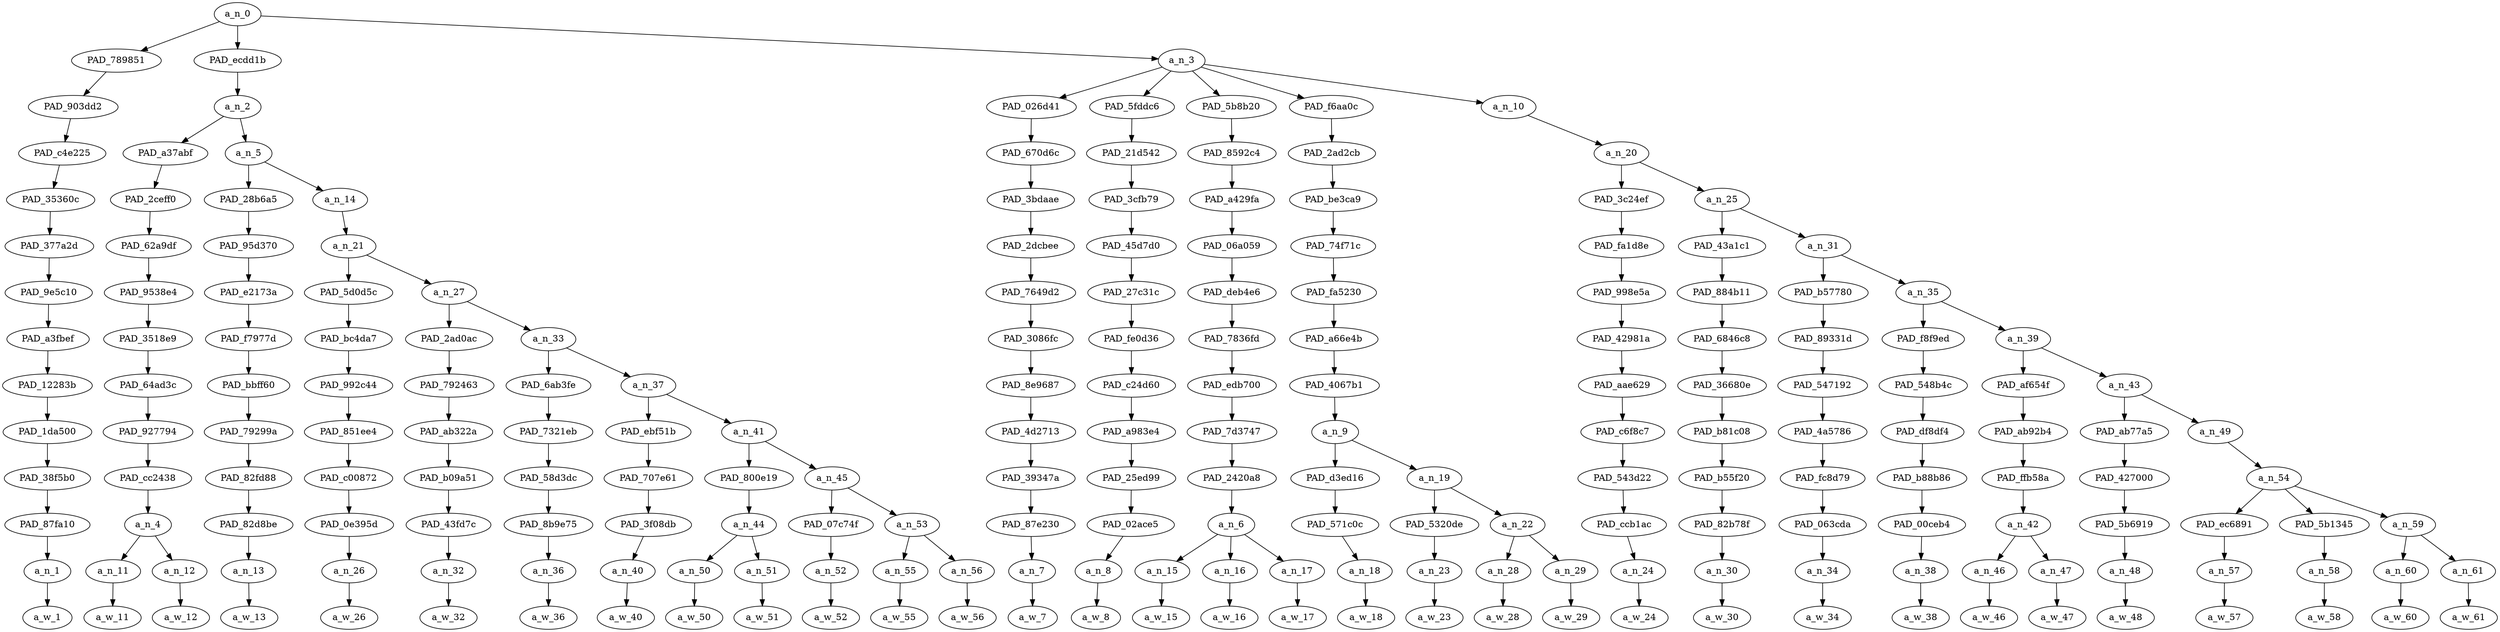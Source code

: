 strict digraph "" {
	a_n_0	[div_dir=1,
		index=0,
		level=13,
		pos="6.864887152777778,13!",
		text_span="[0, 1, 2, 3, 4, 5, 6, 7, 8, 9, 10, 11, 12, 13, 14, 15, 16, 17, 18, 19, 20, 21, 22, 23, 24, 25, 26, 27, 28, 29, 30, 31, 32]",
		value=0.99999999];
	PAD_789851	[div_dir=1,
		index=0,
		level=12,
		pos="0.0,12!",
		text_span="[0]",
		value=0.03699034];
	a_n_0 -> PAD_789851;
	PAD_ecdd1b	[div_dir=1,
		index=1,
		level=12,
		pos="2.759765625,12!",
		text_span="[1, 2, 3, 4, 5, 6, 7, 8, 9, 10, 11, 12]",
		value=0.41214716];
	a_n_0 -> PAD_ecdd1b;
	a_n_3	[div_dir=1,
		index=2,
		level=12,
		pos="17.834895833333334,12!",
		text_span="[13, 14, 15, 16, 17, 18, 19, 20, 21, 22, 23, 24, 25, 26, 27, 28, 29, 30, 31, 32]",
		value=0.55008433];
	a_n_0 -> a_n_3;
	PAD_903dd2	[div_dir=1,
		index=0,
		level=11,
		pos="0.0,11!",
		text_span="[0]",
		value=0.03699034];
	PAD_789851 -> PAD_903dd2;
	PAD_c4e225	[div_dir=1,
		index=0,
		level=10,
		pos="0.0,10!",
		text_span="[0]",
		value=0.03699034];
	PAD_903dd2 -> PAD_c4e225;
	PAD_35360c	[div_dir=1,
		index=0,
		level=9,
		pos="0.0,9!",
		text_span="[0]",
		value=0.03699034];
	PAD_c4e225 -> PAD_35360c;
	PAD_377a2d	[div_dir=1,
		index=0,
		level=8,
		pos="0.0,8!",
		text_span="[0]",
		value=0.03699034];
	PAD_35360c -> PAD_377a2d;
	PAD_9e5c10	[div_dir=1,
		index=0,
		level=7,
		pos="0.0,7!",
		text_span="[0]",
		value=0.03699034];
	PAD_377a2d -> PAD_9e5c10;
	PAD_a3fbef	[div_dir=1,
		index=0,
		level=6,
		pos="0.0,6!",
		text_span="[0]",
		value=0.03699034];
	PAD_9e5c10 -> PAD_a3fbef;
	PAD_12283b	[div_dir=1,
		index=0,
		level=5,
		pos="0.0,5!",
		text_span="[0]",
		value=0.03699034];
	PAD_a3fbef -> PAD_12283b;
	PAD_1da500	[div_dir=1,
		index=0,
		level=4,
		pos="0.0,4!",
		text_span="[0]",
		value=0.03699034];
	PAD_12283b -> PAD_1da500;
	PAD_38f5b0	[div_dir=1,
		index=0,
		level=3,
		pos="0.0,3!",
		text_span="[0]",
		value=0.03699034];
	PAD_1da500 -> PAD_38f5b0;
	PAD_87fa10	[div_dir=1,
		index=0,
		level=2,
		pos="0.0,2!",
		text_span="[0]",
		value=0.03699034];
	PAD_38f5b0 -> PAD_87fa10;
	a_n_1	[div_dir=1,
		index=0,
		level=1,
		pos="0.0,1!",
		text_span="[0]",
		value=0.03699034];
	PAD_87fa10 -> a_n_1;
	a_w_1	[div_dir=0,
		index=0,
		level=0,
		pos="0,0!",
		text_span="[0]",
		value=oh];
	a_n_1 -> a_w_1;
	a_n_2	[div_dir=1,
		index=1,
		level=11,
		pos="2.759765625,11!",
		text_span="[1, 2, 3, 4, 5, 6, 7, 8, 9, 10, 11, 12]",
		value=0.41214716];
	PAD_ecdd1b -> a_n_2;
	PAD_a37abf	[div_dir=1,
		index=1,
		level=10,
		pos="1.5,10!",
		text_span="[1, 2]",
		value=0.06225940];
	a_n_2 -> PAD_a37abf;
	a_n_5	[div_dir=1,
		index=2,
		level=10,
		pos="4.01953125,10!",
		text_span="[3, 4, 5, 6, 7, 8, 9, 10, 11, 12]",
		value=0.34910985];
	a_n_2 -> a_n_5;
	PAD_2ceff0	[div_dir=1,
		index=1,
		level=9,
		pos="1.5,9!",
		text_span="[1, 2]",
		value=0.06225940];
	PAD_a37abf -> PAD_2ceff0;
	PAD_62a9df	[div_dir=1,
		index=1,
		level=8,
		pos="1.5,8!",
		text_span="[1, 2]",
		value=0.06225940];
	PAD_2ceff0 -> PAD_62a9df;
	PAD_9538e4	[div_dir=1,
		index=1,
		level=7,
		pos="1.5,7!",
		text_span="[1, 2]",
		value=0.06225940];
	PAD_62a9df -> PAD_9538e4;
	PAD_3518e9	[div_dir=1,
		index=1,
		level=6,
		pos="1.5,6!",
		text_span="[1, 2]",
		value=0.06225940];
	PAD_9538e4 -> PAD_3518e9;
	PAD_64ad3c	[div_dir=1,
		index=1,
		level=5,
		pos="1.5,5!",
		text_span="[1, 2]",
		value=0.06225940];
	PAD_3518e9 -> PAD_64ad3c;
	PAD_927794	[div_dir=1,
		index=1,
		level=4,
		pos="1.5,4!",
		text_span="[1, 2]",
		value=0.06225940];
	PAD_64ad3c -> PAD_927794;
	PAD_cc2438	[div_dir=1,
		index=1,
		level=3,
		pos="1.5,3!",
		text_span="[1, 2]",
		value=0.06225940];
	PAD_927794 -> PAD_cc2438;
	a_n_4	[div_dir=1,
		index=1,
		level=2,
		pos="1.5,2!",
		text_span="[1, 2]",
		value=0.06225940];
	PAD_cc2438 -> a_n_4;
	a_n_11	[div_dir=1,
		index=1,
		level=1,
		pos="1.0,1!",
		text_span="[1]",
		value=0.02533791];
	a_n_4 -> a_n_11;
	a_n_12	[div_dir=1,
		index=2,
		level=1,
		pos="2.0,1!",
		text_span="[2]",
		value=0.03654070];
	a_n_4 -> a_n_12;
	a_w_11	[div_dir=0,
		index=1,
		level=0,
		pos="1,0!",
		text_span="[1]",
		value=that];
	a_n_11 -> a_w_11;
	a_w_12	[div_dir=0,
		index=2,
		level=0,
		pos="2,0!",
		text_span="[2]",
		value=bitch];
	a_n_12 -> a_w_12;
	PAD_28b6a5	[div_dir=1,
		index=2,
		level=9,
		pos="3.0,9!",
		text_span="[3]",
		value=0.02304293];
	a_n_5 -> PAD_28b6a5;
	a_n_14	[div_dir=1,
		index=3,
		level=9,
		pos="5.0390625,9!",
		text_span="[4, 5, 6, 7, 8, 9, 10, 11, 12]",
		value=0.32538199];
	a_n_5 -> a_n_14;
	PAD_95d370	[div_dir=1,
		index=2,
		level=8,
		pos="3.0,8!",
		text_span="[3]",
		value=0.02304293];
	PAD_28b6a5 -> PAD_95d370;
	PAD_e2173a	[div_dir=1,
		index=2,
		level=7,
		pos="3.0,7!",
		text_span="[3]",
		value=0.02304293];
	PAD_95d370 -> PAD_e2173a;
	PAD_f7977d	[div_dir=1,
		index=2,
		level=6,
		pos="3.0,6!",
		text_span="[3]",
		value=0.02304293];
	PAD_e2173a -> PAD_f7977d;
	PAD_bbff60	[div_dir=1,
		index=2,
		level=5,
		pos="3.0,5!",
		text_span="[3]",
		value=0.02304293];
	PAD_f7977d -> PAD_bbff60;
	PAD_79299a	[div_dir=1,
		index=2,
		level=4,
		pos="3.0,4!",
		text_span="[3]",
		value=0.02304293];
	PAD_bbff60 -> PAD_79299a;
	PAD_82fd88	[div_dir=1,
		index=2,
		level=3,
		pos="3.0,3!",
		text_span="[3]",
		value=0.02304293];
	PAD_79299a -> PAD_82fd88;
	PAD_82d8be	[div_dir=1,
		index=2,
		level=2,
		pos="3.0,2!",
		text_span="[3]",
		value=0.02304293];
	PAD_82fd88 -> PAD_82d8be;
	a_n_13	[div_dir=1,
		index=3,
		level=1,
		pos="3.0,1!",
		text_span="[3]",
		value=0.02304293];
	PAD_82d8be -> a_n_13;
	a_w_13	[div_dir=0,
		index=3,
		level=0,
		pos="3,0!",
		text_span="[3]",
		value=needs];
	a_n_13 -> a_w_13;
	a_n_21	[div_dir=1,
		index=3,
		level=8,
		pos="5.0390625,8!",
		text_span="[4, 5, 6, 7, 8, 9, 10, 11, 12]",
		value=0.32468699];
	a_n_14 -> a_n_21;
	PAD_5d0d5c	[div_dir=1,
		index=3,
		level=7,
		pos="4.0,7!",
		text_span="[4]",
		value=0.01617866];
	a_n_21 -> PAD_5d0d5c;
	a_n_27	[div_dir=1,
		index=4,
		level=7,
		pos="6.078125,7!",
		text_span="[5, 6, 7, 8, 9, 10, 11, 12]",
		value=0.30781334];
	a_n_21 -> a_n_27;
	PAD_bc4da7	[div_dir=1,
		index=3,
		level=6,
		pos="4.0,6!",
		text_span="[4]",
		value=0.01617866];
	PAD_5d0d5c -> PAD_bc4da7;
	PAD_992c44	[div_dir=1,
		index=3,
		level=5,
		pos="4.0,5!",
		text_span="[4]",
		value=0.01617866];
	PAD_bc4da7 -> PAD_992c44;
	PAD_851ee4	[div_dir=1,
		index=3,
		level=4,
		pos="4.0,4!",
		text_span="[4]",
		value=0.01617866];
	PAD_992c44 -> PAD_851ee4;
	PAD_c00872	[div_dir=1,
		index=3,
		level=3,
		pos="4.0,3!",
		text_span="[4]",
		value=0.01617866];
	PAD_851ee4 -> PAD_c00872;
	PAD_0e395d	[div_dir=1,
		index=3,
		level=2,
		pos="4.0,2!",
		text_span="[4]",
		value=0.01617866];
	PAD_c00872 -> PAD_0e395d;
	a_n_26	[div_dir=1,
		index=4,
		level=1,
		pos="4.0,1!",
		text_span="[4]",
		value=0.01617866];
	PAD_0e395d -> a_n_26;
	a_w_26	[div_dir=0,
		index=4,
		level=0,
		pos="4,0!",
		text_span="[4]",
		value=to];
	a_n_26 -> a_w_26;
	PAD_2ad0ac	[div_dir=1,
		index=4,
		level=6,
		pos="5.0,6!",
		text_span="[5]",
		value=0.01666238];
	a_n_27 -> PAD_2ad0ac;
	a_n_33	[div_dir=1,
		index=5,
		level=6,
		pos="7.15625,6!",
		text_span="[6, 7, 8, 9, 10, 11, 12]",
		value=0.29042947];
	a_n_27 -> a_n_33;
	PAD_792463	[div_dir=1,
		index=4,
		level=5,
		pos="5.0,5!",
		text_span="[5]",
		value=0.01666238];
	PAD_2ad0ac -> PAD_792463;
	PAD_ab322a	[div_dir=1,
		index=4,
		level=4,
		pos="5.0,4!",
		text_span="[5]",
		value=0.01666238];
	PAD_792463 -> PAD_ab322a;
	PAD_b09a51	[div_dir=1,
		index=4,
		level=3,
		pos="5.0,3!",
		text_span="[5]",
		value=0.01666238];
	PAD_ab322a -> PAD_b09a51;
	PAD_43fd7c	[div_dir=1,
		index=4,
		level=2,
		pos="5.0,2!",
		text_span="[5]",
		value=0.01666238];
	PAD_b09a51 -> PAD_43fd7c;
	a_n_32	[div_dir=1,
		index=5,
		level=1,
		pos="5.0,1!",
		text_span="[5]",
		value=0.01666238];
	PAD_43fd7c -> a_n_32;
	a_w_32	[div_dir=0,
		index=5,
		level=0,
		pos="5,0!",
		text_span="[5]",
		value=be];
	a_n_32 -> a_w_32;
	PAD_6ab3fe	[div_dir=1,
		index=5,
		level=5,
		pos="6.0,5!",
		text_span="[6]",
		value=0.02291424];
	a_n_33 -> PAD_6ab3fe;
	a_n_37	[div_dir=1,
		index=6,
		level=5,
		pos="8.3125,5!",
		text_span="[7, 8, 9, 10, 11, 12]",
		value=0.26677985];
	a_n_33 -> a_n_37;
	PAD_7321eb	[div_dir=1,
		index=5,
		level=4,
		pos="6.0,4!",
		text_span="[6]",
		value=0.02291424];
	PAD_6ab3fe -> PAD_7321eb;
	PAD_58d3dc	[div_dir=1,
		index=5,
		level=3,
		pos="6.0,3!",
		text_span="[6]",
		value=0.02291424];
	PAD_7321eb -> PAD_58d3dc;
	PAD_8b9e75	[div_dir=1,
		index=5,
		level=2,
		pos="6.0,2!",
		text_span="[6]",
		value=0.02291424];
	PAD_58d3dc -> PAD_8b9e75;
	a_n_36	[div_dir=1,
		index=6,
		level=1,
		pos="6.0,1!",
		text_span="[6]",
		value=0.02291424];
	PAD_8b9e75 -> a_n_36;
	a_w_36	[div_dir=0,
		index=6,
		level=0,
		pos="6,0!",
		text_span="[6]",
		value=cornered];
	a_n_36 -> a_w_36;
	PAD_ebf51b	[div_dir=1,
		index=6,
		level=4,
		pos="7.0,4!",
		text_span="[7]",
		value=0.01741118];
	a_n_37 -> PAD_ebf51b;
	a_n_41	[div_dir=1,
		index=7,
		level=4,
		pos="9.625,4!",
		text_span="[8, 9, 10, 11, 12]",
		value=0.24859147];
	a_n_37 -> a_n_41;
	PAD_707e61	[div_dir=1,
		index=6,
		level=3,
		pos="7.0,3!",
		text_span="[7]",
		value=0.01741118];
	PAD_ebf51b -> PAD_707e61;
	PAD_3f08db	[div_dir=1,
		index=6,
		level=2,
		pos="7.0,2!",
		text_span="[7]",
		value=0.01741118];
	PAD_707e61 -> PAD_3f08db;
	a_n_40	[div_dir=1,
		index=7,
		level=1,
		pos="7.0,1!",
		text_span="[7]",
		value=0.01741118];
	PAD_3f08db -> a_n_40;
	a_w_40	[div_dir=0,
		index=7,
		level=0,
		pos="7,0!",
		text_span="[7]",
		value=by];
	a_n_40 -> a_w_40;
	PAD_800e19	[div_dir=1,
		index=7,
		level=3,
		pos="8.5,3!",
		text_span="[8, 9]",
		value=0.04472911];
	a_n_41 -> PAD_800e19;
	a_n_45	[div_dir=1,
		index=8,
		level=3,
		pos="10.75,3!",
		text_span="[10, 11, 12]",
		value=0.20308508];
	a_n_41 -> a_n_45;
	a_n_44	[div_dir=1,
		index=7,
		level=2,
		pos="8.5,2!",
		text_span="[8, 9]",
		value=0.04472911];
	PAD_800e19 -> a_n_44;
	a_n_50	[div_dir=1,
		index=8,
		level=1,
		pos="8.0,1!",
		text_span="[8]",
		value=0.01792613];
	a_n_44 -> a_n_50;
	a_n_51	[div_dir=1,
		index=9,
		level=1,
		pos="9.0,1!",
		text_span="[9]",
		value=0.02660774];
	a_n_44 -> a_n_51;
	a_w_50	[div_dir=0,
		index=8,
		level=0,
		pos="8,0!",
		text_span="[8]",
		value=a];
	a_n_50 -> a_w_50;
	a_w_51	[div_dir=0,
		index=9,
		level=0,
		pos="9,0!",
		text_span="[9]",
		value=pack];
	a_n_51 -> a_w_51;
	PAD_07c74f	[div_dir=1,
		index=8,
		level=2,
		pos="10.0,2!",
		text_span="[10]",
		value=0.02224833];
	a_n_45 -> PAD_07c74f;
	a_n_53	[div_dir=1,
		index=9,
		level=2,
		pos="11.5,2!",
		text_span="[11, 12]",
		value=0.18004161];
	a_n_45 -> a_n_53;
	a_n_52	[div_dir=1,
		index=10,
		level=1,
		pos="10.0,1!",
		text_span="[10]",
		value=0.02224833];
	PAD_07c74f -> a_n_52;
	a_w_52	[div_dir=0,
		index=10,
		level=0,
		pos="10,0!",
		text_span="[10]",
		value=of];
	a_n_52 -> a_w_52;
	a_n_55	[div_dir=1,
		index=11,
		level=1,
		pos="11.0,1!",
		text_span="[11]",
		value=0.04514116];
	a_n_53 -> a_n_55;
	a_n_56	[div_dir=1,
		index=12,
		level=1,
		pos="12.0,1!",
		text_span="[12]",
		value=0.13412818];
	a_n_53 -> a_n_56;
	a_w_55	[div_dir=0,
		index=11,
		level=0,
		pos="11,0!",
		text_span="[11]",
		value=sand];
	a_n_55 -> a_w_55;
	a_w_56	[div_dir=0,
		index=12,
		level=0,
		pos="12,0!",
		text_span="[12]",
		value=niggers];
	a_n_56 -> a_w_56;
	PAD_026d41	[div_dir=1,
		index=3,
		level=11,
		pos="16.0,11!",
		text_span="[16]",
		value=0.01820699];
	a_n_3 -> PAD_026d41;
	PAD_5fddc6	[div_dir=1,
		index=4,
		level=11,
		pos="17.0,11!",
		text_span="[17]",
		value=0.01806186];
	a_n_3 -> PAD_5fddc6;
	PAD_5b8b20	[div_dir=1,
		index=2,
		level=11,
		pos="14.0,11!",
		text_span="[13, 14, 15]",
		value=0.06914075];
	a_n_3 -> PAD_5b8b20;
	PAD_f6aa0c	[div_dir=1,
		index=5,
		level=11,
		pos="19.125,11!",
		text_span="[18, 19, 20, 21]",
		value=0.07913248];
	a_n_3 -> PAD_f6aa0c;
	a_n_10	[div_dir=1,
		index=6,
		level=11,
		pos="23.049479166666668,11!",
		text_span="[22, 23, 24, 25, 26, 27, 28, 29, 30, 31, 32]",
		value=0.36521586];
	a_n_3 -> a_n_10;
	PAD_670d6c	[div_dir=1,
		index=4,
		level=10,
		pos="16.0,10!",
		text_span="[16]",
		value=0.01820699];
	PAD_026d41 -> PAD_670d6c;
	PAD_3bdaae	[div_dir=1,
		index=5,
		level=9,
		pos="16.0,9!",
		text_span="[16]",
		value=0.01820699];
	PAD_670d6c -> PAD_3bdaae;
	PAD_2dcbee	[div_dir=1,
		index=5,
		level=8,
		pos="16.0,8!",
		text_span="[16]",
		value=0.01820699];
	PAD_3bdaae -> PAD_2dcbee;
	PAD_7649d2	[div_dir=1,
		index=6,
		level=7,
		pos="16.0,7!",
		text_span="[16]",
		value=0.01820699];
	PAD_2dcbee -> PAD_7649d2;
	PAD_3086fc	[div_dir=1,
		index=7,
		level=6,
		pos="16.0,6!",
		text_span="[16]",
		value=0.01820699];
	PAD_7649d2 -> PAD_3086fc;
	PAD_8e9687	[div_dir=1,
		index=8,
		level=5,
		pos="16.0,5!",
		text_span="[16]",
		value=0.01820699];
	PAD_3086fc -> PAD_8e9687;
	PAD_4d2713	[div_dir=1,
		index=9,
		level=4,
		pos="16.0,4!",
		text_span="[16]",
		value=0.01820699];
	PAD_8e9687 -> PAD_4d2713;
	PAD_39347a	[div_dir=1,
		index=10,
		level=3,
		pos="16.0,3!",
		text_span="[16]",
		value=0.01820699];
	PAD_4d2713 -> PAD_39347a;
	PAD_87e230	[div_dir=1,
		index=11,
		level=2,
		pos="16.0,2!",
		text_span="[16]",
		value=0.01820699];
	PAD_39347a -> PAD_87e230;
	a_n_7	[div_dir=1,
		index=16,
		level=1,
		pos="16.0,1!",
		text_span="[16]",
		value=0.01820699];
	PAD_87e230 -> a_n_7;
	a_w_7	[div_dir=0,
		index=16,
		level=0,
		pos="16,0!",
		text_span="[16]",
		value=and];
	a_n_7 -> a_w_7;
	PAD_21d542	[div_dir=1,
		index=5,
		level=10,
		pos="17.0,10!",
		text_span="[17]",
		value=0.01806186];
	PAD_5fddc6 -> PAD_21d542;
	PAD_3cfb79	[div_dir=1,
		index=6,
		level=9,
		pos="17.0,9!",
		text_span="[17]",
		value=0.01806186];
	PAD_21d542 -> PAD_3cfb79;
	PAD_45d7d0	[div_dir=1,
		index=6,
		level=8,
		pos="17.0,8!",
		text_span="[17]",
		value=0.01806186];
	PAD_3cfb79 -> PAD_45d7d0;
	PAD_27c31c	[div_dir=1,
		index=7,
		level=7,
		pos="17.0,7!",
		text_span="[17]",
		value=0.01806186];
	PAD_45d7d0 -> PAD_27c31c;
	PAD_fe0d36	[div_dir=1,
		index=8,
		level=6,
		pos="17.0,6!",
		text_span="[17]",
		value=0.01806186];
	PAD_27c31c -> PAD_fe0d36;
	PAD_c24d60	[div_dir=1,
		index=9,
		level=5,
		pos="17.0,5!",
		text_span="[17]",
		value=0.01806186];
	PAD_fe0d36 -> PAD_c24d60;
	PAD_a983e4	[div_dir=1,
		index=10,
		level=4,
		pos="17.0,4!",
		text_span="[17]",
		value=0.01806186];
	PAD_c24d60 -> PAD_a983e4;
	PAD_25ed99	[div_dir=1,
		index=11,
		level=3,
		pos="17.0,3!",
		text_span="[17]",
		value=0.01806186];
	PAD_a983e4 -> PAD_25ed99;
	PAD_02ace5	[div_dir=1,
		index=12,
		level=2,
		pos="17.0,2!",
		text_span="[17]",
		value=0.01806186];
	PAD_25ed99 -> PAD_02ace5;
	a_n_8	[div_dir=1,
		index=17,
		level=1,
		pos="17.0,1!",
		text_span="[17]",
		value=0.01806186];
	PAD_02ace5 -> a_n_8;
	a_w_8	[div_dir=0,
		index=17,
		level=0,
		pos="17,0!",
		text_span="[17]",
		value=then];
	a_n_8 -> a_w_8;
	PAD_8592c4	[div_dir=1,
		index=3,
		level=10,
		pos="14.0,10!",
		text_span="[13, 14, 15]",
		value=0.06914075];
	PAD_5b8b20 -> PAD_8592c4;
	PAD_a429fa	[div_dir=1,
		index=4,
		level=9,
		pos="14.0,9!",
		text_span="[13, 14, 15]",
		value=0.06914075];
	PAD_8592c4 -> PAD_a429fa;
	PAD_06a059	[div_dir=1,
		index=4,
		level=8,
		pos="14.0,8!",
		text_span="[13, 14, 15]",
		value=0.06914075];
	PAD_a429fa -> PAD_06a059;
	PAD_deb4e6	[div_dir=1,
		index=5,
		level=7,
		pos="14.0,7!",
		text_span="[13, 14, 15]",
		value=0.06914075];
	PAD_06a059 -> PAD_deb4e6;
	PAD_7836fd	[div_dir=1,
		index=6,
		level=6,
		pos="14.0,6!",
		text_span="[13, 14, 15]",
		value=0.06914075];
	PAD_deb4e6 -> PAD_7836fd;
	PAD_edb700	[div_dir=1,
		index=7,
		level=5,
		pos="14.0,5!",
		text_span="[13, 14, 15]",
		value=0.06914075];
	PAD_7836fd -> PAD_edb700;
	PAD_7d3747	[div_dir=1,
		index=8,
		level=4,
		pos="14.0,4!",
		text_span="[13, 14, 15]",
		value=0.06914075];
	PAD_edb700 -> PAD_7d3747;
	PAD_2420a8	[div_dir=1,
		index=9,
		level=3,
		pos="14.0,3!",
		text_span="[13, 14, 15]",
		value=0.06914075];
	PAD_7d3747 -> PAD_2420a8;
	a_n_6	[div_dir=1,
		index=10,
		level=2,
		pos="14.0,2!",
		text_span="[13, 14, 15]",
		value=0.06914075];
	PAD_2420a8 -> a_n_6;
	a_n_15	[div_dir=1,
		index=13,
		level=1,
		pos="13.0,1!",
		text_span="[13]",
		value=0.02073218];
	a_n_6 -> a_n_15;
	a_n_16	[div_dir=1,
		index=14,
		level=1,
		pos="14.0,1!",
		text_span="[14]",
		value=0.02491983];
	a_n_6 -> a_n_16;
	a_n_17	[div_dir=1,
		index=15,
		level=1,
		pos="15.0,1!",
		text_span="[15]",
		value=0.02337761];
	a_n_6 -> a_n_17;
	a_w_15	[div_dir=0,
		index=13,
		level=0,
		pos="13,0!",
		text_span="[13]",
		value=made];
	a_n_15 -> a_w_15;
	a_w_16	[div_dir=0,
		index=14,
		level=0,
		pos="14,0!",
		text_span="[14]",
		value=air];
	a_n_16 -> a_w_16;
	a_w_17	[div_dir=0,
		index=15,
		level=0,
		pos="15,0!",
		text_span="[15]",
		value=tight];
	a_n_17 -> a_w_17;
	PAD_2ad2cb	[div_dir=1,
		index=6,
		level=10,
		pos="19.125,10!",
		text_span="[18, 19, 20, 21]",
		value=0.07913248];
	PAD_f6aa0c -> PAD_2ad2cb;
	PAD_be3ca9	[div_dir=1,
		index=7,
		level=9,
		pos="19.125,9!",
		text_span="[18, 19, 20, 21]",
		value=0.07913248];
	PAD_2ad2cb -> PAD_be3ca9;
	PAD_74f71c	[div_dir=1,
		index=7,
		level=8,
		pos="19.125,8!",
		text_span="[18, 19, 20, 21]",
		value=0.07913248];
	PAD_be3ca9 -> PAD_74f71c;
	PAD_fa5230	[div_dir=1,
		index=8,
		level=7,
		pos="19.125,7!",
		text_span="[18, 19, 20, 21]",
		value=0.07913248];
	PAD_74f71c -> PAD_fa5230;
	PAD_a66e4b	[div_dir=1,
		index=9,
		level=6,
		pos="19.125,6!",
		text_span="[18, 19, 20, 21]",
		value=0.07913248];
	PAD_fa5230 -> PAD_a66e4b;
	PAD_4067b1	[div_dir=1,
		index=10,
		level=5,
		pos="19.125,5!",
		text_span="[18, 19, 20, 21]",
		value=0.07913248];
	PAD_a66e4b -> PAD_4067b1;
	a_n_9	[div_dir=1,
		index=11,
		level=4,
		pos="19.125,4!",
		text_span="[18, 19, 20, 21]",
		value=0.07913248];
	PAD_4067b1 -> a_n_9;
	PAD_d3ed16	[div_dir=1,
		index=12,
		level=3,
		pos="18.0,3!",
		text_span="[18]",
		value=0.01827874];
	a_n_9 -> PAD_d3ed16;
	a_n_19	[div_dir=1,
		index=13,
		level=3,
		pos="20.25,3!",
		text_span="[19, 20, 21]",
		value=0.06072773];
	a_n_9 -> a_n_19;
	PAD_571c0c	[div_dir=1,
		index=13,
		level=2,
		pos="18.0,2!",
		text_span="[18]",
		value=0.01827874];
	PAD_d3ed16 -> PAD_571c0c;
	a_n_18	[div_dir=1,
		index=18,
		level=1,
		pos="18.0,1!",
		text_span="[18]",
		value=0.01827874];
	PAD_571c0c -> a_n_18;
	a_w_18	[div_dir=0,
		index=18,
		level=0,
		pos="18,0!",
		text_span="[18]",
		value=have];
	a_n_18 -> a_w_18;
	PAD_5320de	[div_dir=1,
		index=15,
		level=2,
		pos="21.0,2!",
		text_span="[21]",
		value=0.02204066];
	a_n_19 -> PAD_5320de;
	a_n_22	[div_dir=1,
		index=14,
		level=2,
		pos="19.5,2!",
		text_span="[19, 20]",
		value=0.03861865];
	a_n_19 -> a_n_22;
	a_n_23	[div_dir=1,
		index=21,
		level=1,
		pos="21.0,1!",
		text_span="[21]",
		value=0.02204066];
	PAD_5320de -> a_n_23;
	a_w_23	[div_dir=0,
		index=21,
		level=0,
		pos="21,0!",
		text_span="[21]",
		value=slit];
	a_n_23 -> a_w_23;
	a_n_28	[div_dir=1,
		index=19,
		level=1,
		pos="19.0,1!",
		text_span="[19]",
		value=0.01800991];
	a_n_22 -> a_n_28;
	a_n_29	[div_dir=1,
		index=20,
		level=1,
		pos="20.0,1!",
		text_span="[20]",
		value=0.02054143];
	a_n_22 -> a_n_29;
	a_w_28	[div_dir=0,
		index=19,
		level=0,
		pos="19,0!",
		text_span="[19]",
		value=her];
	a_n_28 -> a_w_28;
	a_w_29	[div_dir=0,
		index=20,
		level=0,
		pos="20,0!",
		text_span="[20]",
		value=throat];
	a_n_29 -> a_w_29;
	a_n_20	[div_dir=1,
		index=7,
		level=10,
		pos="23.049479166666668,10!",
		text_span="[22, 23, 24, 25, 26, 27, 28, 29, 30, 31, 32]",
		value=0.36492168];
	a_n_10 -> a_n_20;
	PAD_3c24ef	[div_dir=1,
		index=8,
		level=9,
		pos="22.0,9!",
		text_span="[22]",
		value=0.02190862];
	a_n_20 -> PAD_3c24ef;
	a_n_25	[div_dir=1,
		index=9,
		level=9,
		pos="24.098958333333336,9!",
		text_span="[23, 24, 25, 26, 27, 28, 29, 30, 31, 32]",
		value=0.34271888];
	a_n_20 -> a_n_25;
	PAD_fa1d8e	[div_dir=1,
		index=8,
		level=8,
		pos="22.0,8!",
		text_span="[22]",
		value=0.02190862];
	PAD_3c24ef -> PAD_fa1d8e;
	PAD_998e5a	[div_dir=1,
		index=9,
		level=7,
		pos="22.0,7!",
		text_span="[22]",
		value=0.02190862];
	PAD_fa1d8e -> PAD_998e5a;
	PAD_42981a	[div_dir=1,
		index=10,
		level=6,
		pos="22.0,6!",
		text_span="[22]",
		value=0.02190862];
	PAD_998e5a -> PAD_42981a;
	PAD_aae629	[div_dir=1,
		index=11,
		level=5,
		pos="22.0,5!",
		text_span="[22]",
		value=0.02190862];
	PAD_42981a -> PAD_aae629;
	PAD_c6f8c7	[div_dir=1,
		index=12,
		level=4,
		pos="22.0,4!",
		text_span="[22]",
		value=0.02190862];
	PAD_aae629 -> PAD_c6f8c7;
	PAD_543d22	[div_dir=1,
		index=14,
		level=3,
		pos="22.0,3!",
		text_span="[22]",
		value=0.02190862];
	PAD_c6f8c7 -> PAD_543d22;
	PAD_ccb1ac	[div_dir=1,
		index=16,
		level=2,
		pos="22.0,2!",
		text_span="[22]",
		value=0.02190862];
	PAD_543d22 -> PAD_ccb1ac;
	a_n_24	[div_dir=1,
		index=22,
		level=1,
		pos="22.0,1!",
		text_span="[22]",
		value=0.02190862];
	PAD_ccb1ac -> a_n_24;
	a_w_24	[div_dir=0,
		index=22,
		level=0,
		pos="22,0!",
		text_span="[22]",
		value=it];
	a_n_24 -> a_w_24;
	PAD_43a1c1	[div_dir=1,
		index=9,
		level=8,
		pos="23.0,8!",
		text_span="[23]",
		value=0.01859277];
	a_n_25 -> PAD_43a1c1;
	a_n_31	[div_dir=1,
		index=10,
		level=8,
		pos="25.197916666666668,8!",
		text_span="[24, 25, 26, 27, 28, 29, 30, 31, 32]",
		value=0.32385931];
	a_n_25 -> a_n_31;
	PAD_884b11	[div_dir=1,
		index=10,
		level=7,
		pos="23.0,7!",
		text_span="[23]",
		value=0.01859277];
	PAD_43a1c1 -> PAD_884b11;
	PAD_6846c8	[div_dir=1,
		index=11,
		level=6,
		pos="23.0,6!",
		text_span="[23]",
		value=0.01859277];
	PAD_884b11 -> PAD_6846c8;
	PAD_36680e	[div_dir=1,
		index=12,
		level=5,
		pos="23.0,5!",
		text_span="[23]",
		value=0.01859277];
	PAD_6846c8 -> PAD_36680e;
	PAD_b81c08	[div_dir=1,
		index=13,
		level=4,
		pos="23.0,4!",
		text_span="[23]",
		value=0.01859277];
	PAD_36680e -> PAD_b81c08;
	PAD_b55f20	[div_dir=1,
		index=15,
		level=3,
		pos="23.0,3!",
		text_span="[23]",
		value=0.01859277];
	PAD_b81c08 -> PAD_b55f20;
	PAD_82b78f	[div_dir=1,
		index=17,
		level=2,
		pos="23.0,2!",
		text_span="[23]",
		value=0.01859277];
	PAD_b55f20 -> PAD_82b78f;
	a_n_30	[div_dir=1,
		index=23,
		level=1,
		pos="23.0,1!",
		text_span="[23]",
		value=0.01859277];
	PAD_82b78f -> a_n_30;
	a_w_30	[div_dir=0,
		index=23,
		level=0,
		pos="23,0!",
		text_span="[23]",
		value=could];
	a_n_30 -> a_w_30;
	PAD_b57780	[div_dir=1,
		index=11,
		level=7,
		pos="24.0,7!",
		text_span="[24]",
		value=0.01780427];
	a_n_31 -> PAD_b57780;
	a_n_35	[div_dir=1,
		index=12,
		level=7,
		pos="26.395833333333336,7!",
		text_span="[25, 26, 27, 28, 29, 30, 31, 32]",
		value=0.30577641];
	a_n_31 -> a_n_35;
	PAD_89331d	[div_dir=1,
		index=12,
		level=6,
		pos="24.0,6!",
		text_span="[24]",
		value=0.01780427];
	PAD_b57780 -> PAD_89331d;
	PAD_547192	[div_dir=1,
		index=13,
		level=5,
		pos="24.0,5!",
		text_span="[24]",
		value=0.01780427];
	PAD_89331d -> PAD_547192;
	PAD_4a5786	[div_dir=1,
		index=14,
		level=4,
		pos="24.0,4!",
		text_span="[24]",
		value=0.01780427];
	PAD_547192 -> PAD_4a5786;
	PAD_fc8d79	[div_dir=1,
		index=16,
		level=3,
		pos="24.0,3!",
		text_span="[24]",
		value=0.01780427];
	PAD_4a5786 -> PAD_fc8d79;
	PAD_063cda	[div_dir=1,
		index=18,
		level=2,
		pos="24.0,2!",
		text_span="[24]",
		value=0.01780427];
	PAD_fc8d79 -> PAD_063cda;
	a_n_34	[div_dir=1,
		index=24,
		level=1,
		pos="24.0,1!",
		text_span="[24]",
		value=0.01780427];
	PAD_063cda -> a_n_34;
	a_w_34	[div_dir=0,
		index=24,
		level=0,
		pos="24,0!",
		text_span="[24]",
		value=have1];
	a_n_34 -> a_w_34;
	PAD_f8f9ed	[div_dir=1,
		index=13,
		level=6,
		pos="25.0,6!",
		text_span="[25]",
		value=0.01976121];
	a_n_35 -> PAD_f8f9ed;
	a_n_39	[div_dir=1,
		index=14,
		level=6,
		pos="27.791666666666668,6!",
		text_span="[26, 27, 28, 29, 30, 31, 32]",
		value=0.28574247];
	a_n_35 -> a_n_39;
	PAD_548b4c	[div_dir=1,
		index=14,
		level=5,
		pos="25.0,5!",
		text_span="[25]",
		value=0.01976121];
	PAD_f8f9ed -> PAD_548b4c;
	PAD_df8df4	[div_dir=1,
		index=15,
		level=4,
		pos="25.0,4!",
		text_span="[25]",
		value=0.01976121];
	PAD_548b4c -> PAD_df8df4;
	PAD_b88b86	[div_dir=1,
		index=17,
		level=3,
		pos="25.0,3!",
		text_span="[25]",
		value=0.01976121];
	PAD_df8df4 -> PAD_b88b86;
	PAD_00ceb4	[div_dir=1,
		index=19,
		level=2,
		pos="25.0,2!",
		text_span="[25]",
		value=0.01976121];
	PAD_b88b86 -> PAD_00ceb4;
	a_n_38	[div_dir=1,
		index=25,
		level=1,
		pos="25.0,1!",
		text_span="[25]",
		value=0.01976121];
	PAD_00ceb4 -> a_n_38;
	a_w_38	[div_dir=0,
		index=25,
		level=0,
		pos="25,0!",
		text_span="[25]",
		value=been];
	a_n_38 -> a_w_38;
	PAD_af654f	[div_dir=1,
		index=15,
		level=5,
		pos="26.5,5!",
		text_span="[26, 27]",
		value=0.04648724];
	a_n_39 -> PAD_af654f;
	a_n_43	[div_dir=1,
		index=16,
		level=5,
		pos="29.083333333333336,5!",
		text_span="[28, 29, 30, 31, 32]",
		value=0.23898233];
	a_n_39 -> a_n_43;
	PAD_ab92b4	[div_dir=1,
		index=16,
		level=4,
		pos="26.5,4!",
		text_span="[26, 27]",
		value=0.04648724];
	PAD_af654f -> PAD_ab92b4;
	PAD_ffb58a	[div_dir=1,
		index=18,
		level=3,
		pos="26.5,3!",
		text_span="[26, 27]",
		value=0.04648724];
	PAD_ab92b4 -> PAD_ffb58a;
	a_n_42	[div_dir=1,
		index=20,
		level=2,
		pos="26.5,2!",
		text_span="[26, 27]",
		value=0.04648724];
	PAD_ffb58a -> a_n_42;
	a_n_46	[div_dir=1,
		index=26,
		level=1,
		pos="26.0,1!",
		text_span="[26]",
		value=0.02193653];
	a_n_42 -> a_n_46;
	a_n_47	[div_dir=-1,
		index=27,
		level=1,
		pos="27.0,1!",
		text_span="[27]",
		value=0.02450137];
	a_n_42 -> a_n_47;
	a_w_46	[div_dir=0,
		index=26,
		level=0,
		pos="26,0!",
		text_span="[26]",
		value=a1];
	a_n_46 -> a_w_46;
	a_w_47	[div_dir=0,
		index=27,
		level=0,
		pos="27,0!",
		text_span="[27]",
		value=bus];
	a_n_47 -> a_w_47;
	PAD_ab77a5	[div_dir=1,
		index=17,
		level=4,
		pos="28.0,4!",
		text_span="[28]",
		value=0.02076117];
	a_n_43 -> PAD_ab77a5;
	a_n_49	[div_dir=1,
		index=18,
		level=4,
		pos="30.166666666666668,4!",
		text_span="[29, 30, 31, 32]",
		value=0.21792854];
	a_n_43 -> a_n_49;
	PAD_427000	[div_dir=1,
		index=19,
		level=3,
		pos="28.0,3!",
		text_span="[28]",
		value=0.02076117];
	PAD_ab77a5 -> PAD_427000;
	PAD_5b6919	[div_dir=1,
		index=21,
		level=2,
		pos="28.0,2!",
		text_span="[28]",
		value=0.02076117];
	PAD_427000 -> PAD_5b6919;
	a_n_48	[div_dir=1,
		index=28,
		level=1,
		pos="28.0,1!",
		text_span="[28]",
		value=0.02076117];
	PAD_5b6919 -> a_n_48;
	a_w_48	[div_dir=0,
		index=28,
		level=0,
		pos="28,0!",
		text_span="[28]",
		value=that1];
	a_n_48 -> a_w_48;
	a_n_54	[div_dir=1,
		index=20,
		level=3,
		pos="30.166666666666668,3!",
		text_span="[29, 30, 31, 32]",
		value=0.21761108];
	a_n_49 -> a_n_54;
	PAD_ec6891	[div_dir=1,
		index=22,
		level=2,
		pos="29.0,2!",
		text_span="[29]",
		value=0.02999259];
	a_n_54 -> PAD_ec6891;
	PAD_5b1345	[div_dir=1,
		index=23,
		level=2,
		pos="30.0,2!",
		text_span="[30]",
		value=0.02720423];
	a_n_54 -> PAD_5b1345;
	a_n_59	[div_dir=1,
		index=24,
		level=2,
		pos="31.5,2!",
		text_span="[31, 32]",
		value=0.16009679];
	a_n_54 -> a_n_59;
	a_n_57	[div_dir=1,
		index=29,
		level=1,
		pos="29.0,1!",
		text_span="[29]",
		value=0.02999259];
	PAD_ec6891 -> a_n_57;
	a_w_57	[div_dir=0,
		index=29,
		level=0,
		pos="29,0!",
		text_span="[29]",
		value=killed];
	a_n_57 -> a_w_57;
	a_n_58	[div_dir=1,
		index=30,
		level=1,
		pos="30.0,1!",
		text_span="[30]",
		value=0.02720423];
	PAD_5b1345 -> a_n_58;
	a_w_58	[div_dir=0,
		index=30,
		level=0,
		pos="30,0!",
		text_span="[30]",
		value=her1];
	a_n_58 -> a_w_58;
	a_n_60	[div_dir=1,
		index=31,
		level=1,
		pos="31.0,1!",
		text_span="[31]",
		value=0.04067438];
	a_n_59 -> a_n_60;
	a_n_61	[div_dir=-1,
		index=32,
		level=1,
		pos="32.0,1!",
		text_span="[32]",
		value=0.11929921];
	a_n_59 -> a_n_61;
	a_w_60	[div_dir=0,
		index=31,
		level=0,
		pos="31,0!",
		text_span="[31]",
		value=after];
	a_n_60 -> a_w_60;
	a_w_61	[div_dir=0,
		index=32,
		level=0,
		pos="32,0!",
		text_span="[32]",
		value=all];
	a_n_61 -> a_w_61;
}
